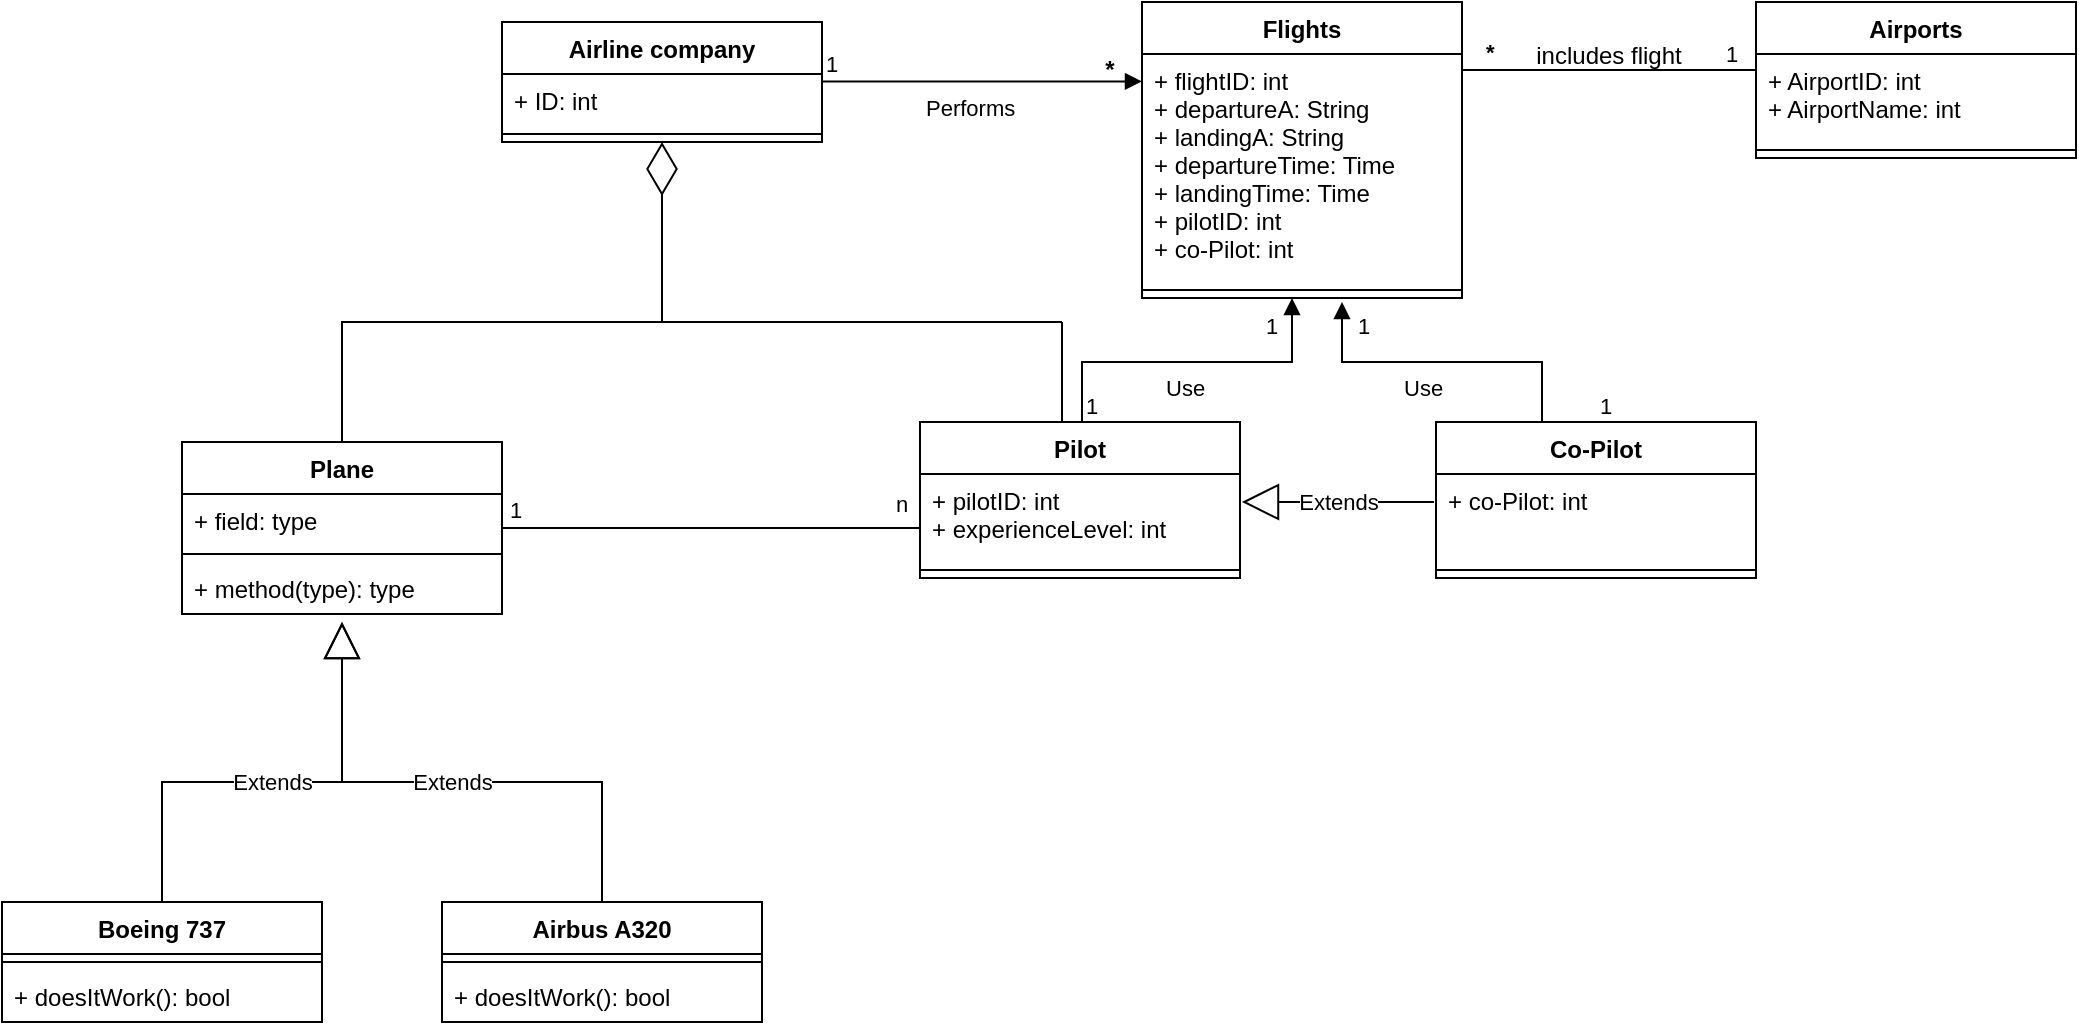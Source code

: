 <mxfile version="16.5.3" type="github">
  <diagram id="npPh28W-qX2TLh46s_Oy" name="Page-1">
    <mxGraphModel dx="2272" dy="774" grid="1" gridSize="10" guides="1" tooltips="1" connect="1" arrows="1" fold="1" page="1" pageScale="1" pageWidth="850" pageHeight="1100" math="0" shadow="0">
      <root>
        <mxCell id="0" />
        <mxCell id="1" parent="0" />
        <mxCell id="wHJ3wkjWO6lctwNSovaK-1" value="Airline company" style="swimlane;fontStyle=1;align=center;verticalAlign=top;childLayout=stackLayout;horizontal=1;startSize=26;horizontalStack=0;resizeParent=1;resizeParentMax=0;resizeLast=0;collapsible=1;marginBottom=0;" vertex="1" parent="1">
          <mxGeometry x="220" y="80" width="160" height="60" as="geometry" />
        </mxCell>
        <mxCell id="wHJ3wkjWO6lctwNSovaK-2" value="+ ID: int" style="text;strokeColor=none;fillColor=none;align=left;verticalAlign=top;spacingLeft=4;spacingRight=4;overflow=hidden;rotatable=0;points=[[0,0.5],[1,0.5]];portConstraint=eastwest;" vertex="1" parent="wHJ3wkjWO6lctwNSovaK-1">
          <mxGeometry y="26" width="160" height="26" as="geometry" />
        </mxCell>
        <mxCell id="wHJ3wkjWO6lctwNSovaK-3" value="" style="line;strokeWidth=1;fillColor=none;align=left;verticalAlign=middle;spacingTop=-1;spacingLeft=3;spacingRight=3;rotatable=0;labelPosition=right;points=[];portConstraint=eastwest;" vertex="1" parent="wHJ3wkjWO6lctwNSovaK-1">
          <mxGeometry y="52" width="160" height="8" as="geometry" />
        </mxCell>
        <mxCell id="wHJ3wkjWO6lctwNSovaK-5" value="" style="endArrow=diamondThin;endFill=0;endSize=24;html=1;rounded=0;entryX=0.5;entryY=1;entryDx=0;entryDy=0;" edge="1" parent="1" target="wHJ3wkjWO6lctwNSovaK-1">
          <mxGeometry width="160" relative="1" as="geometry">
            <mxPoint x="140" y="290" as="sourcePoint" />
            <mxPoint x="310" y="150" as="targetPoint" />
            <Array as="points">
              <mxPoint x="140" y="230" />
              <mxPoint x="300" y="230" />
            </Array>
          </mxGeometry>
        </mxCell>
        <mxCell id="wHJ3wkjWO6lctwNSovaK-7" value="Plane" style="swimlane;fontStyle=1;align=center;verticalAlign=top;childLayout=stackLayout;horizontal=1;startSize=26;horizontalStack=0;resizeParent=1;resizeParentMax=0;resizeLast=0;collapsible=1;marginBottom=0;" vertex="1" parent="1">
          <mxGeometry x="60" y="290" width="160" height="86" as="geometry" />
        </mxCell>
        <mxCell id="wHJ3wkjWO6lctwNSovaK-8" value="+ field: type" style="text;strokeColor=none;fillColor=none;align=left;verticalAlign=top;spacingLeft=4;spacingRight=4;overflow=hidden;rotatable=0;points=[[0,0.5],[1,0.5]];portConstraint=eastwest;" vertex="1" parent="wHJ3wkjWO6lctwNSovaK-7">
          <mxGeometry y="26" width="160" height="26" as="geometry" />
        </mxCell>
        <mxCell id="wHJ3wkjWO6lctwNSovaK-9" value="" style="line;strokeWidth=1;fillColor=none;align=left;verticalAlign=middle;spacingTop=-1;spacingLeft=3;spacingRight=3;rotatable=0;labelPosition=right;points=[];portConstraint=eastwest;" vertex="1" parent="wHJ3wkjWO6lctwNSovaK-7">
          <mxGeometry y="52" width="160" height="8" as="geometry" />
        </mxCell>
        <mxCell id="wHJ3wkjWO6lctwNSovaK-10" value="+ method(type): type" style="text;strokeColor=none;fillColor=none;align=left;verticalAlign=top;spacingLeft=4;spacingRight=4;overflow=hidden;rotatable=0;points=[[0,0.5],[1,0.5]];portConstraint=eastwest;" vertex="1" parent="wHJ3wkjWO6lctwNSovaK-7">
          <mxGeometry y="60" width="160" height="26" as="geometry" />
        </mxCell>
        <mxCell id="wHJ3wkjWO6lctwNSovaK-11" value="Extends" style="endArrow=block;endSize=16;endFill=0;html=1;rounded=0;entryX=0.5;entryY=1.154;entryDx=0;entryDy=0;entryPerimeter=0;" edge="1" parent="1" target="wHJ3wkjWO6lctwNSovaK-10">
          <mxGeometry width="160" relative="1" as="geometry">
            <mxPoint x="50" y="520" as="sourcePoint" />
            <mxPoint x="140" y="410" as="targetPoint" />
            <Array as="points">
              <mxPoint x="50" y="460" />
              <mxPoint x="140" y="460" />
            </Array>
          </mxGeometry>
        </mxCell>
        <mxCell id="wHJ3wkjWO6lctwNSovaK-12" value="Boeing 737‎" style="swimlane;fontStyle=1;align=center;verticalAlign=top;childLayout=stackLayout;horizontal=1;startSize=26;horizontalStack=0;resizeParent=1;resizeParentMax=0;resizeLast=0;collapsible=1;marginBottom=0;" vertex="1" parent="1">
          <mxGeometry x="-30" y="520" width="160" height="60" as="geometry" />
        </mxCell>
        <mxCell id="wHJ3wkjWO6lctwNSovaK-14" value="" style="line;strokeWidth=1;fillColor=none;align=left;verticalAlign=middle;spacingTop=-1;spacingLeft=3;spacingRight=3;rotatable=0;labelPosition=right;points=[];portConstraint=eastwest;" vertex="1" parent="wHJ3wkjWO6lctwNSovaK-12">
          <mxGeometry y="26" width="160" height="8" as="geometry" />
        </mxCell>
        <mxCell id="wHJ3wkjWO6lctwNSovaK-15" value="+ doesItWork(): bool" style="text;strokeColor=none;fillColor=none;align=left;verticalAlign=top;spacingLeft=4;spacingRight=4;overflow=hidden;rotatable=0;points=[[0,0.5],[1,0.5]];portConstraint=eastwest;" vertex="1" parent="wHJ3wkjWO6lctwNSovaK-12">
          <mxGeometry y="34" width="160" height="26" as="geometry" />
        </mxCell>
        <mxCell id="wHJ3wkjWO6lctwNSovaK-16" value="Extends" style="endArrow=block;endSize=16;endFill=0;html=1;rounded=0;exitX=0.5;exitY=0;exitDx=0;exitDy=0;" edge="1" parent="1" source="wHJ3wkjWO6lctwNSovaK-17">
          <mxGeometry width="160" relative="1" as="geometry">
            <mxPoint x="270" y="510" as="sourcePoint" />
            <mxPoint x="140" y="380" as="targetPoint" />
            <Array as="points">
              <mxPoint x="270" y="460" />
              <mxPoint x="220" y="460" />
              <mxPoint x="140" y="460" />
            </Array>
          </mxGeometry>
        </mxCell>
        <mxCell id="wHJ3wkjWO6lctwNSovaK-17" value="Airbus A320‎" style="swimlane;fontStyle=1;align=center;verticalAlign=top;childLayout=stackLayout;horizontal=1;startSize=26;horizontalStack=0;resizeParent=1;resizeParentMax=0;resizeLast=0;collapsible=1;marginBottom=0;" vertex="1" parent="1">
          <mxGeometry x="190" y="520" width="160" height="60" as="geometry" />
        </mxCell>
        <mxCell id="wHJ3wkjWO6lctwNSovaK-19" value="" style="line;strokeWidth=1;fillColor=none;align=left;verticalAlign=middle;spacingTop=-1;spacingLeft=3;spacingRight=3;rotatable=0;labelPosition=right;points=[];portConstraint=eastwest;" vertex="1" parent="wHJ3wkjWO6lctwNSovaK-17">
          <mxGeometry y="26" width="160" height="8" as="geometry" />
        </mxCell>
        <mxCell id="wHJ3wkjWO6lctwNSovaK-20" value="+ doesItWork(): bool" style="text;strokeColor=none;fillColor=none;align=left;verticalAlign=top;spacingLeft=4;spacingRight=4;overflow=hidden;rotatable=0;points=[[0,0.5],[1,0.5]];portConstraint=eastwest;" vertex="1" parent="wHJ3wkjWO6lctwNSovaK-17">
          <mxGeometry y="34" width="160" height="26" as="geometry" />
        </mxCell>
        <mxCell id="wHJ3wkjWO6lctwNSovaK-31" value="Performs" style="endArrow=block;endFill=1;html=1;edgeStyle=orthogonalEdgeStyle;align=left;verticalAlign=top;rounded=0;" edge="1" parent="1">
          <mxGeometry x="-0.375" relative="1" as="geometry">
            <mxPoint x="380" y="109.71" as="sourcePoint" />
            <mxPoint x="540" y="109.71" as="targetPoint" />
            <mxPoint as="offset" />
          </mxGeometry>
        </mxCell>
        <mxCell id="wHJ3wkjWO6lctwNSovaK-32" value="1" style="edgeLabel;resizable=0;html=1;align=left;verticalAlign=bottom;" connectable="0" vertex="1" parent="wHJ3wkjWO6lctwNSovaK-31">
          <mxGeometry x="-1" relative="1" as="geometry" />
        </mxCell>
        <mxCell id="wHJ3wkjWO6lctwNSovaK-33" value="*" style="text;align=center;fontStyle=1;verticalAlign=middle;spacingLeft=3;spacingRight=3;strokeColor=none;rotatable=0;points=[[0,0.5],[1,0.5]];portConstraint=eastwest;" vertex="1" parent="1">
          <mxGeometry x="519" y="100" width="10" height="6" as="geometry" />
        </mxCell>
        <mxCell id="wHJ3wkjWO6lctwNSovaK-35" value="Flights" style="swimlane;fontStyle=1;align=center;verticalAlign=top;childLayout=stackLayout;horizontal=1;startSize=26;horizontalStack=0;resizeParent=1;resizeParentMax=0;resizeLast=0;collapsible=1;marginBottom=0;" vertex="1" parent="1">
          <mxGeometry x="540" y="70" width="160" height="148" as="geometry" />
        </mxCell>
        <mxCell id="wHJ3wkjWO6lctwNSovaK-36" value="+ flightID: int&#xa;+ departureA: String&#xa;+ landingA: String&#xa;+ departureTime: Time&#xa;+ landingTime: Time&#xa;+ pilotID: int&#xa;+ co-Pilot: int" style="text;strokeColor=none;fillColor=none;align=left;verticalAlign=top;spacingLeft=4;spacingRight=4;overflow=hidden;rotatable=0;points=[[0,0.5],[1,0.5]];portConstraint=eastwest;" vertex="1" parent="wHJ3wkjWO6lctwNSovaK-35">
          <mxGeometry y="26" width="160" height="114" as="geometry" />
        </mxCell>
        <mxCell id="wHJ3wkjWO6lctwNSovaK-37" value="" style="line;strokeWidth=1;fillColor=none;align=left;verticalAlign=middle;spacingTop=-1;spacingLeft=3;spacingRight=3;rotatable=0;labelPosition=right;points=[];portConstraint=eastwest;" vertex="1" parent="wHJ3wkjWO6lctwNSovaK-35">
          <mxGeometry y="140" width="160" height="8" as="geometry" />
        </mxCell>
        <mxCell id="wHJ3wkjWO6lctwNSovaK-44" value="Pilot" style="swimlane;fontStyle=1;align=center;verticalAlign=top;childLayout=stackLayout;horizontal=1;startSize=26;horizontalStack=0;resizeParent=1;resizeParentMax=0;resizeLast=0;collapsible=1;marginBottom=0;" vertex="1" parent="1">
          <mxGeometry x="429" y="280" width="160" height="78" as="geometry" />
        </mxCell>
        <mxCell id="wHJ3wkjWO6lctwNSovaK-45" value="+ pilotID: int&#xa;+ experienceLevel: int" style="text;strokeColor=none;fillColor=none;align=left;verticalAlign=top;spacingLeft=4;spacingRight=4;overflow=hidden;rotatable=0;points=[[0,0.5],[1,0.5]];portConstraint=eastwest;" vertex="1" parent="wHJ3wkjWO6lctwNSovaK-44">
          <mxGeometry y="26" width="160" height="44" as="geometry" />
        </mxCell>
        <mxCell id="wHJ3wkjWO6lctwNSovaK-46" value="" style="line;strokeWidth=1;fillColor=none;align=left;verticalAlign=middle;spacingTop=-1;spacingLeft=3;spacingRight=3;rotatable=0;labelPosition=right;points=[];portConstraint=eastwest;" vertex="1" parent="wHJ3wkjWO6lctwNSovaK-44">
          <mxGeometry y="70" width="160" height="8" as="geometry" />
        </mxCell>
        <mxCell id="wHJ3wkjWO6lctwNSovaK-48" value="Co-Pilot" style="swimlane;fontStyle=1;align=center;verticalAlign=top;childLayout=stackLayout;horizontal=1;startSize=26;horizontalStack=0;resizeParent=1;resizeParentMax=0;resizeLast=0;collapsible=1;marginBottom=0;" vertex="1" parent="1">
          <mxGeometry x="687" y="280" width="160" height="78" as="geometry" />
        </mxCell>
        <mxCell id="wHJ3wkjWO6lctwNSovaK-49" value="+ co-Pilot: int" style="text;strokeColor=none;fillColor=none;align=left;verticalAlign=top;spacingLeft=4;spacingRight=4;overflow=hidden;rotatable=0;points=[[0,0.5],[1,0.5]];portConstraint=eastwest;" vertex="1" parent="wHJ3wkjWO6lctwNSovaK-48">
          <mxGeometry y="26" width="160" height="44" as="geometry" />
        </mxCell>
        <mxCell id="wHJ3wkjWO6lctwNSovaK-50" value="" style="line;strokeWidth=1;fillColor=none;align=left;verticalAlign=middle;spacingTop=-1;spacingLeft=3;spacingRight=3;rotatable=0;labelPosition=right;points=[];portConstraint=eastwest;" vertex="1" parent="wHJ3wkjWO6lctwNSovaK-48">
          <mxGeometry y="70" width="160" height="8" as="geometry" />
        </mxCell>
        <mxCell id="wHJ3wkjWO6lctwNSovaK-52" value="Use" style="endArrow=block;endFill=1;html=1;edgeStyle=orthogonalEdgeStyle;align=left;verticalAlign=top;rounded=0;exitX=0.5;exitY=0;exitDx=0;exitDy=0;" edge="1" parent="1" source="wHJ3wkjWO6lctwNSovaK-44">
          <mxGeometry x="-0.162" relative="1" as="geometry">
            <mxPoint x="405" y="250" as="sourcePoint" />
            <mxPoint x="615" y="218" as="targetPoint" />
            <Array as="points">
              <mxPoint x="510" y="250" />
              <mxPoint x="615" y="250" />
            </Array>
            <mxPoint as="offset" />
          </mxGeometry>
        </mxCell>
        <mxCell id="wHJ3wkjWO6lctwNSovaK-54" value="1" style="edgeLabel;resizable=0;html=1;align=left;verticalAlign=bottom;" connectable="0" vertex="1" parent="1">
          <mxGeometry x="510" y="280" as="geometry" />
        </mxCell>
        <mxCell id="wHJ3wkjWO6lctwNSovaK-55" value="1" style="edgeLabel;resizable=0;html=1;align=left;verticalAlign=bottom;" connectable="0" vertex="1" parent="1">
          <mxGeometry x="600" y="240" as="geometry" />
        </mxCell>
        <mxCell id="wHJ3wkjWO6lctwNSovaK-63" value="Use" style="endArrow=block;endFill=1;html=1;edgeStyle=orthogonalEdgeStyle;align=left;verticalAlign=top;rounded=0;exitX=0.5;exitY=0;exitDx=0;exitDy=0;" edge="1" parent="1" source="wHJ3wkjWO6lctwNSovaK-48">
          <mxGeometry x="0.375" relative="1" as="geometry">
            <mxPoint x="740" y="260" as="sourcePoint" />
            <mxPoint x="640" y="220" as="targetPoint" />
            <Array as="points">
              <mxPoint x="740" y="250" />
              <mxPoint x="640" y="250" />
            </Array>
            <mxPoint as="offset" />
          </mxGeometry>
        </mxCell>
        <mxCell id="wHJ3wkjWO6lctwNSovaK-64" value="1" style="edgeLabel;resizable=0;html=1;align=left;verticalAlign=bottom;" connectable="0" vertex="1" parent="wHJ3wkjWO6lctwNSovaK-63">
          <mxGeometry x="-1" relative="1" as="geometry" />
        </mxCell>
        <mxCell id="wHJ3wkjWO6lctwNSovaK-65" value="1" style="edgeLabel;resizable=0;html=1;align=left;verticalAlign=bottom;" connectable="0" vertex="1" parent="1">
          <mxGeometry x="646" y="240" as="geometry" />
        </mxCell>
        <mxCell id="wHJ3wkjWO6lctwNSovaK-70" value="" style="line;strokeWidth=1;fillColor=none;align=left;verticalAlign=middle;spacingTop=-1;spacingLeft=3;spacingRight=3;rotatable=0;labelPosition=right;points=[];portConstraint=eastwest;" vertex="1" parent="1">
          <mxGeometry x="300" y="226" width="200" height="8" as="geometry" />
        </mxCell>
        <mxCell id="wHJ3wkjWO6lctwNSovaK-72" value="" style="line;strokeWidth=1;fillColor=none;align=left;verticalAlign=middle;spacingTop=-1;spacingLeft=3;spacingRight=3;rotatable=0;labelPosition=right;points=[];portConstraint=eastwest;flipH=1;flipV=1;direction=south;" vertex="1" parent="1">
          <mxGeometry x="496" y="230" width="8" height="50" as="geometry" />
        </mxCell>
        <mxCell id="wHJ3wkjWO6lctwNSovaK-73" value="Extends" style="endArrow=block;endSize=16;endFill=0;html=1;rounded=0;" edge="1" parent="1">
          <mxGeometry width="160" relative="1" as="geometry">
            <mxPoint x="686" y="320" as="sourcePoint" />
            <mxPoint x="590" y="320" as="targetPoint" />
          </mxGeometry>
        </mxCell>
        <mxCell id="wHJ3wkjWO6lctwNSovaK-74" value="Airports" style="swimlane;fontStyle=1;align=center;verticalAlign=top;childLayout=stackLayout;horizontal=1;startSize=26;horizontalStack=0;resizeParent=1;resizeParentMax=0;resizeLast=0;collapsible=1;marginBottom=0;" vertex="1" parent="1">
          <mxGeometry x="847" y="70" width="160" height="78" as="geometry" />
        </mxCell>
        <mxCell id="wHJ3wkjWO6lctwNSovaK-75" value="+ AirportID: int&#xa;+ AirportName: int" style="text;strokeColor=none;fillColor=none;align=left;verticalAlign=top;spacingLeft=4;spacingRight=4;overflow=hidden;rotatable=0;points=[[0,0.5],[1,0.5]];portConstraint=eastwest;" vertex="1" parent="wHJ3wkjWO6lctwNSovaK-74">
          <mxGeometry y="26" width="160" height="44" as="geometry" />
        </mxCell>
        <mxCell id="wHJ3wkjWO6lctwNSovaK-76" value="" style="line;strokeWidth=1;fillColor=none;align=left;verticalAlign=middle;spacingTop=-1;spacingLeft=3;spacingRight=3;rotatable=0;labelPosition=right;points=[];portConstraint=eastwest;" vertex="1" parent="wHJ3wkjWO6lctwNSovaK-74">
          <mxGeometry y="70" width="160" height="8" as="geometry" />
        </mxCell>
        <mxCell id="wHJ3wkjWO6lctwNSovaK-80" value="" style="line;strokeWidth=1;fillColor=none;align=left;verticalAlign=middle;spacingTop=-1;spacingLeft=3;spacingRight=3;rotatable=0;labelPosition=right;points=[];portConstraint=eastwest;" vertex="1" parent="1">
          <mxGeometry x="700" y="100" width="147" height="8" as="geometry" />
        </mxCell>
        <mxCell id="wHJ3wkjWO6lctwNSovaK-82" value="1" style="edgeLabel;resizable=0;html=1;align=left;verticalAlign=bottom;" connectable="0" vertex="1" parent="1">
          <mxGeometry x="830" y="104" as="geometry" />
        </mxCell>
        <mxCell id="wHJ3wkjWO6lctwNSovaK-83" value="*" style="edgeLabel;resizable=0;html=1;align=left;verticalAlign=bottom;fontStyle=1" connectable="0" vertex="1" parent="1">
          <mxGeometry x="710" y="103" as="geometry" />
        </mxCell>
        <mxCell id="wHJ3wkjWO6lctwNSovaK-84" value="includes flight" style="text;align=center;fontStyle=0;verticalAlign=middle;spacingLeft=3;spacingRight=3;strokeColor=none;rotatable=0;points=[[0,0.5],[1,0.5]];portConstraint=eastwest;fontColor=default;" vertex="1" parent="1">
          <mxGeometry x="752" y="88" width="43" height="16" as="geometry" />
        </mxCell>
        <mxCell id="wHJ3wkjWO6lctwNSovaK-85" value="" style="line;strokeWidth=1;fillColor=none;align=left;verticalAlign=middle;spacingTop=-1;spacingLeft=3;spacingRight=3;rotatable=0;labelPosition=right;points=[];portConstraint=eastwest;fontColor=default;" vertex="1" parent="1">
          <mxGeometry x="220" y="329" width="209" height="8" as="geometry" />
        </mxCell>
        <mxCell id="wHJ3wkjWO6lctwNSovaK-86" value="1" style="edgeLabel;resizable=0;html=1;align=left;verticalAlign=bottom;" connectable="0" vertex="1" parent="1">
          <mxGeometry x="222" y="332" as="geometry" />
        </mxCell>
        <mxCell id="wHJ3wkjWO6lctwNSovaK-88" value="n" style="edgeLabel;resizable=0;html=1;align=left;verticalAlign=bottom;" connectable="0" vertex="1" parent="1">
          <mxGeometry x="415" y="329" as="geometry" />
        </mxCell>
      </root>
    </mxGraphModel>
  </diagram>
</mxfile>
